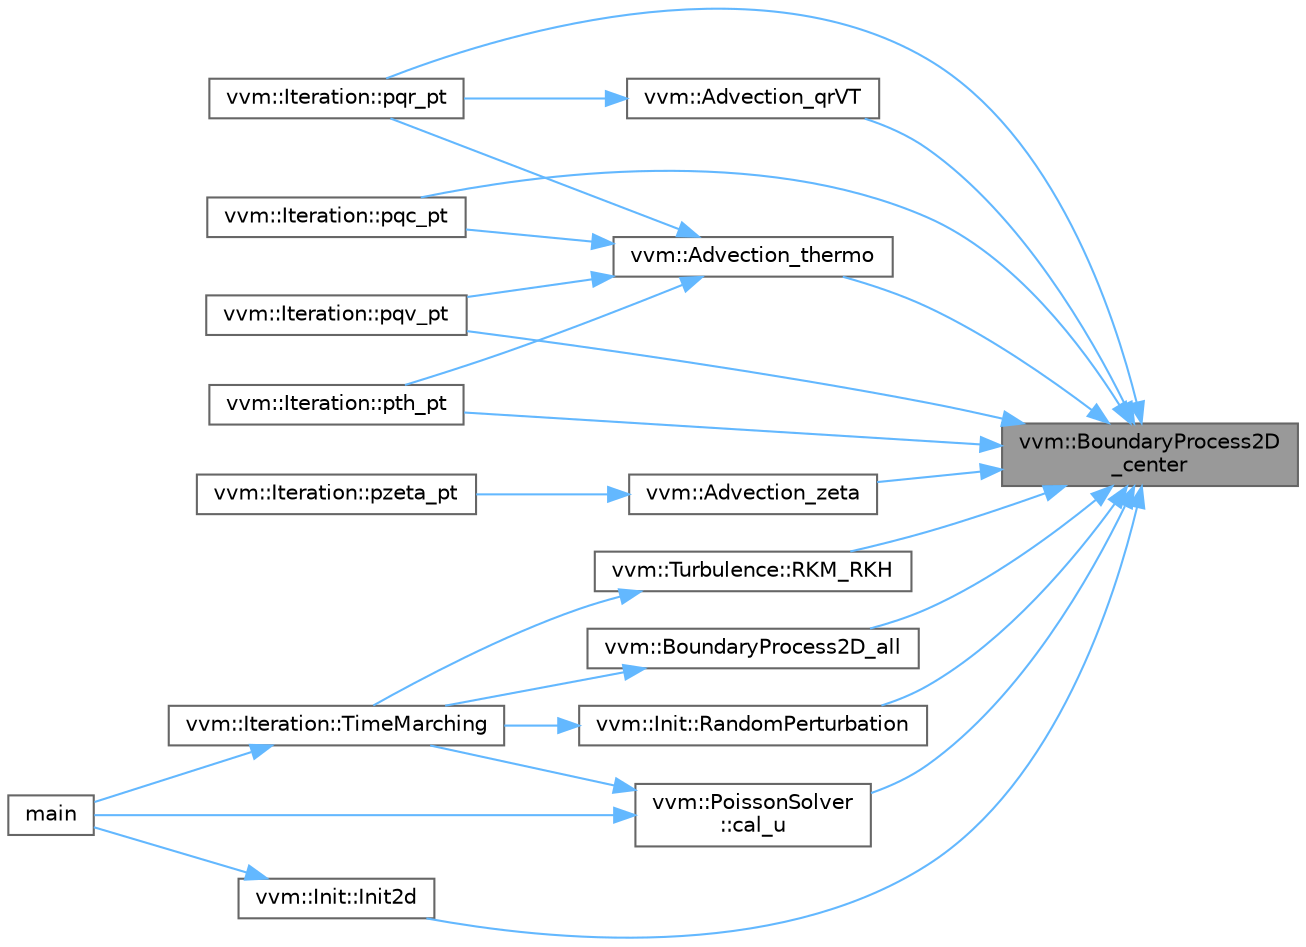 digraph "vvm::BoundaryProcess2D_center"
{
 // INTERACTIVE_SVG=YES
 // LATEX_PDF_SIZE
  bgcolor="transparent";
  edge [fontname=Helvetica,fontsize=10,labelfontname=Helvetica,labelfontsize=10];
  node [fontname=Helvetica,fontsize=10,shape=box,height=0.2,width=0.4];
  rankdir="RL";
  Node1 [id="Node000001",label="vvm::BoundaryProcess2D\l_center",height=0.2,width=0.4,color="gray40", fillcolor="grey60", style="filled", fontcolor="black",tooltip=" "];
  Node1 -> Node2 [id="edge1_Node000001_Node000002",dir="back",color="steelblue1",style="solid",tooltip=" "];
  Node2 [id="Node000002",label="vvm::Advection_qrVT",height=0.2,width=0.4,color="grey40", fillcolor="white", style="filled",URL="$classvvm.html#a5a6a59d52a4562766f6c57429cae2cb5",tooltip=" "];
  Node2 -> Node3 [id="edge2_Node000002_Node000003",dir="back",color="steelblue1",style="solid",tooltip=" "];
  Node3 [id="Node000003",label="vvm::Iteration::pqr_pt",height=0.2,width=0.4,color="grey40", fillcolor="white", style="filled",URL="$classvvm_1_1Iteration.html#a01e3bb04b6aefce6bddc3378a1b1e97d",tooltip=" "];
  Node1 -> Node4 [id="edge3_Node000001_Node000004",dir="back",color="steelblue1",style="solid",tooltip=" "];
  Node4 [id="Node000004",label="vvm::Advection_thermo",height=0.2,width=0.4,color="grey40", fillcolor="white", style="filled",URL="$classvvm.html#ac0b7d76ebd915e07f064f05b5fe4b4a3",tooltip=" "];
  Node4 -> Node5 [id="edge4_Node000004_Node000005",dir="back",color="steelblue1",style="solid",tooltip=" "];
  Node5 [id="Node000005",label="vvm::Iteration::pqc_pt",height=0.2,width=0.4,color="grey40", fillcolor="white", style="filled",URL="$classvvm_1_1Iteration.html#ae8867dc15d6fbcd551f22a4c3cf6155f",tooltip=" "];
  Node4 -> Node3 [id="edge5_Node000004_Node000003",dir="back",color="steelblue1",style="solid",tooltip=" "];
  Node4 -> Node6 [id="edge6_Node000004_Node000006",dir="back",color="steelblue1",style="solid",tooltip=" "];
  Node6 [id="Node000006",label="vvm::Iteration::pqv_pt",height=0.2,width=0.4,color="grey40", fillcolor="white", style="filled",URL="$classvvm_1_1Iteration.html#ac37b1be7be4bb8ba81a9232f85066ca2",tooltip=" "];
  Node4 -> Node7 [id="edge7_Node000004_Node000007",dir="back",color="steelblue1",style="solid",tooltip=" "];
  Node7 [id="Node000007",label="vvm::Iteration::pth_pt",height=0.2,width=0.4,color="grey40", fillcolor="white", style="filled",URL="$classvvm_1_1Iteration.html#a06f21fc868772f20f7c9e6241a5cf3b1",tooltip=" "];
  Node1 -> Node8 [id="edge8_Node000001_Node000008",dir="back",color="steelblue1",style="solid",tooltip=" "];
  Node8 [id="Node000008",label="vvm::Advection_zeta",height=0.2,width=0.4,color="grey40", fillcolor="white", style="filled",URL="$classvvm.html#aec9080346387072f75c1e5907a5f9964",tooltip=" "];
  Node8 -> Node9 [id="edge9_Node000008_Node000009",dir="back",color="steelblue1",style="solid",tooltip=" "];
  Node9 [id="Node000009",label="vvm::Iteration::pzeta_pt",height=0.2,width=0.4,color="grey40", fillcolor="white", style="filled",URL="$classvvm_1_1Iteration.html#ad13b77906e852185c8b1b2db00475049",tooltip=" "];
  Node1 -> Node10 [id="edge10_Node000001_Node000010",dir="back",color="steelblue1",style="solid",tooltip=" "];
  Node10 [id="Node000010",label="vvm::BoundaryProcess2D_all",height=0.2,width=0.4,color="grey40", fillcolor="white", style="filled",URL="$classvvm.html#adc74ab7c911695270801d064f78d8b07",tooltip=" "];
  Node10 -> Node11 [id="edge11_Node000010_Node000011",dir="back",color="steelblue1",style="solid",tooltip=" "];
  Node11 [id="Node000011",label="vvm::Iteration::TimeMarching",height=0.2,width=0.4,color="grey40", fillcolor="white", style="filled",URL="$classvvm_1_1Iteration.html#aad30e493dc2f262d8349e7832828a4db",tooltip=" "];
  Node11 -> Node12 [id="edge12_Node000011_Node000012",dir="back",color="steelblue1",style="solid",tooltip=" "];
  Node12 [id="Node000012",label="main",height=0.2,width=0.4,color="grey40", fillcolor="white", style="filled",URL="$main_8cpp.html#a3c04138a5bfe5d72780bb7e82a18e627",tooltip=" "];
  Node1 -> Node13 [id="edge13_Node000001_Node000013",dir="back",color="steelblue1",style="solid",tooltip=" "];
  Node13 [id="Node000013",label="vvm::PoissonSolver\l::cal_u",height=0.2,width=0.4,color="grey40", fillcolor="white", style="filled",URL="$classvvm_1_1PoissonSolver.html#ad9cd3bfdd88142ba11cba49029a564ae",tooltip=" "];
  Node13 -> Node12 [id="edge14_Node000013_Node000012",dir="back",color="steelblue1",style="solid",tooltip=" "];
  Node13 -> Node11 [id="edge15_Node000013_Node000011",dir="back",color="steelblue1",style="solid",tooltip=" "];
  Node1 -> Node14 [id="edge16_Node000001_Node000014",dir="back",color="steelblue1",style="solid",tooltip=" "];
  Node14 [id="Node000014",label="vvm::Init::Init2d",height=0.2,width=0.4,color="grey40", fillcolor="white", style="filled",URL="$classvvm_1_1Init.html#aa47a05958ff2bd5eddd57d64f4cd7711",tooltip=" "];
  Node14 -> Node12 [id="edge17_Node000014_Node000012",dir="back",color="steelblue1",style="solid",tooltip=" "];
  Node1 -> Node5 [id="edge18_Node000001_Node000005",dir="back",color="steelblue1",style="solid",tooltip=" "];
  Node1 -> Node3 [id="edge19_Node000001_Node000003",dir="back",color="steelblue1",style="solid",tooltip=" "];
  Node1 -> Node6 [id="edge20_Node000001_Node000006",dir="back",color="steelblue1",style="solid",tooltip=" "];
  Node1 -> Node7 [id="edge21_Node000001_Node000007",dir="back",color="steelblue1",style="solid",tooltip=" "];
  Node1 -> Node15 [id="edge22_Node000001_Node000015",dir="back",color="steelblue1",style="solid",tooltip=" "];
  Node15 [id="Node000015",label="vvm::Init::RandomPerturbation",height=0.2,width=0.4,color="grey40", fillcolor="white", style="filled",URL="$classvvm_1_1Init.html#a01fff35a3762057683d8c08f8342b655",tooltip=" "];
  Node15 -> Node11 [id="edge23_Node000015_Node000011",dir="back",color="steelblue1",style="solid",tooltip=" "];
  Node1 -> Node16 [id="edge24_Node000001_Node000016",dir="back",color="steelblue1",style="solid",tooltip=" "];
  Node16 [id="Node000016",label="vvm::Turbulence::RKM_RKH",height=0.2,width=0.4,color="grey40", fillcolor="white", style="filled",URL="$classvvm_1_1Turbulence.html#a2258bac424dc7581298e8550846823ab",tooltip=" "];
  Node16 -> Node11 [id="edge25_Node000016_Node000011",dir="back",color="steelblue1",style="solid",tooltip=" "];
}
